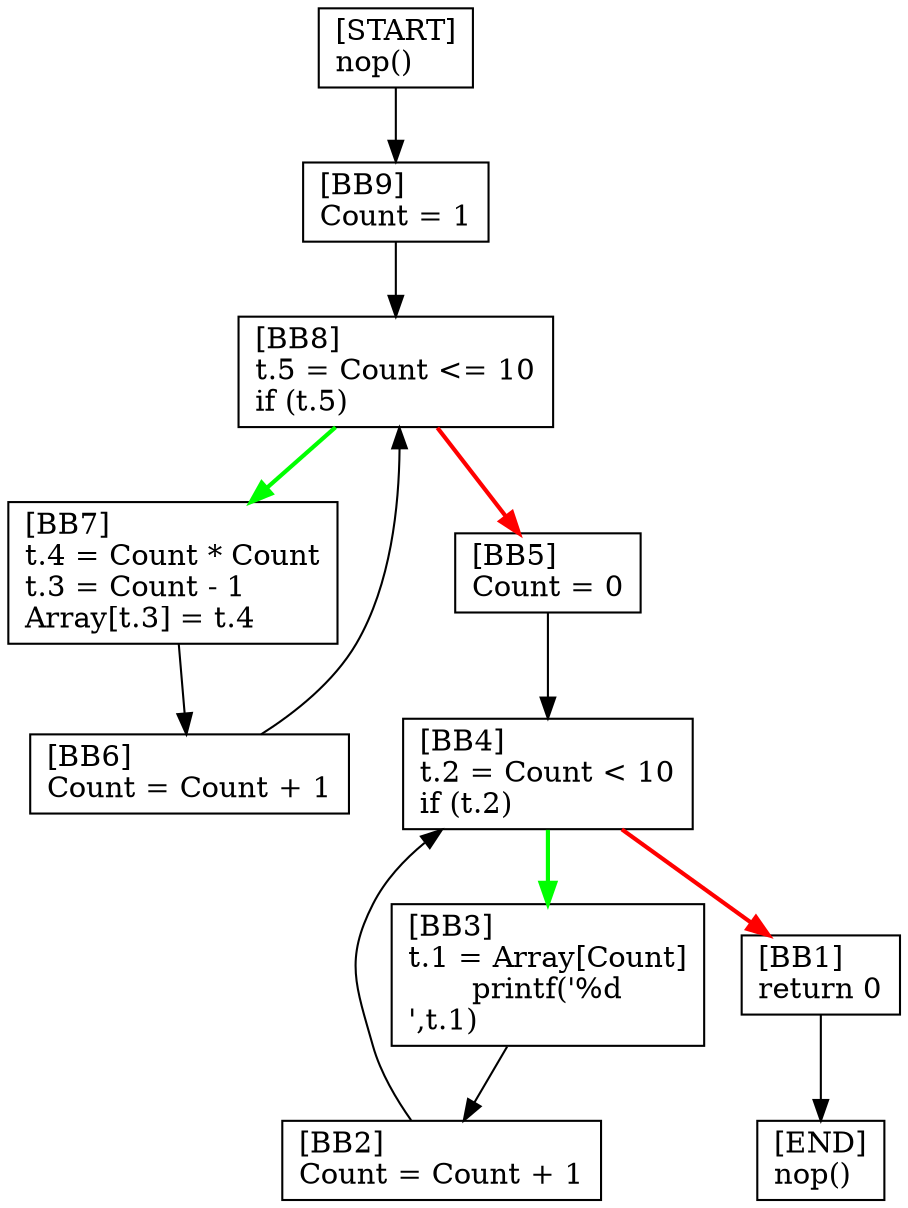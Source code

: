 digraph {
  node [shape=box]
  BB9 [label="[BB9]\lCount = 1\l"];
  BB8 [label="[BB8]\lt.5 = Count <= 10\lif (t.5)\l"];
  BB7 [label="[BB7]\lt.4 = Count * Count\lt.3 = Count - 1\lArray[t.3] = t.4\l"];
  BB6 [label="[BB6]\lCount = Count + 1\l"];
  BB1 [label="[BB1]\lreturn 0\l"];
  START [label="[START]\lnop()\l"];
  END [label="[END]\lnop()\l"];
  BB2 [label="[BB2]\lCount = Count + 1\l"];
  BB3 [label="[BB3]\lt.1 = Array[Count]\lprintf('%d\n',t.1)\l"];
  BB4 [label="[BB4]\lt.2 = Count < 10\lif (t.2)\l"];
  BB5 [label="[BB5]\lCount = 0\l"];
  BB7 -> BB6;
  BB9 -> BB8;
  START -> BB9;
  BB5 -> BB4;
  BB2 -> BB4;
  BB4 -> BB3 [color=green, penwidth=2];
  BB8 -> BB7 [color=green, penwidth=2];
  BB6 -> BB8;
  BB1 -> END;
  BB4 -> BB1 [color=red, penwidth=2];
  BB8 -> BB5 [color=red, penwidth=2];
  BB3 -> BB2;
}
